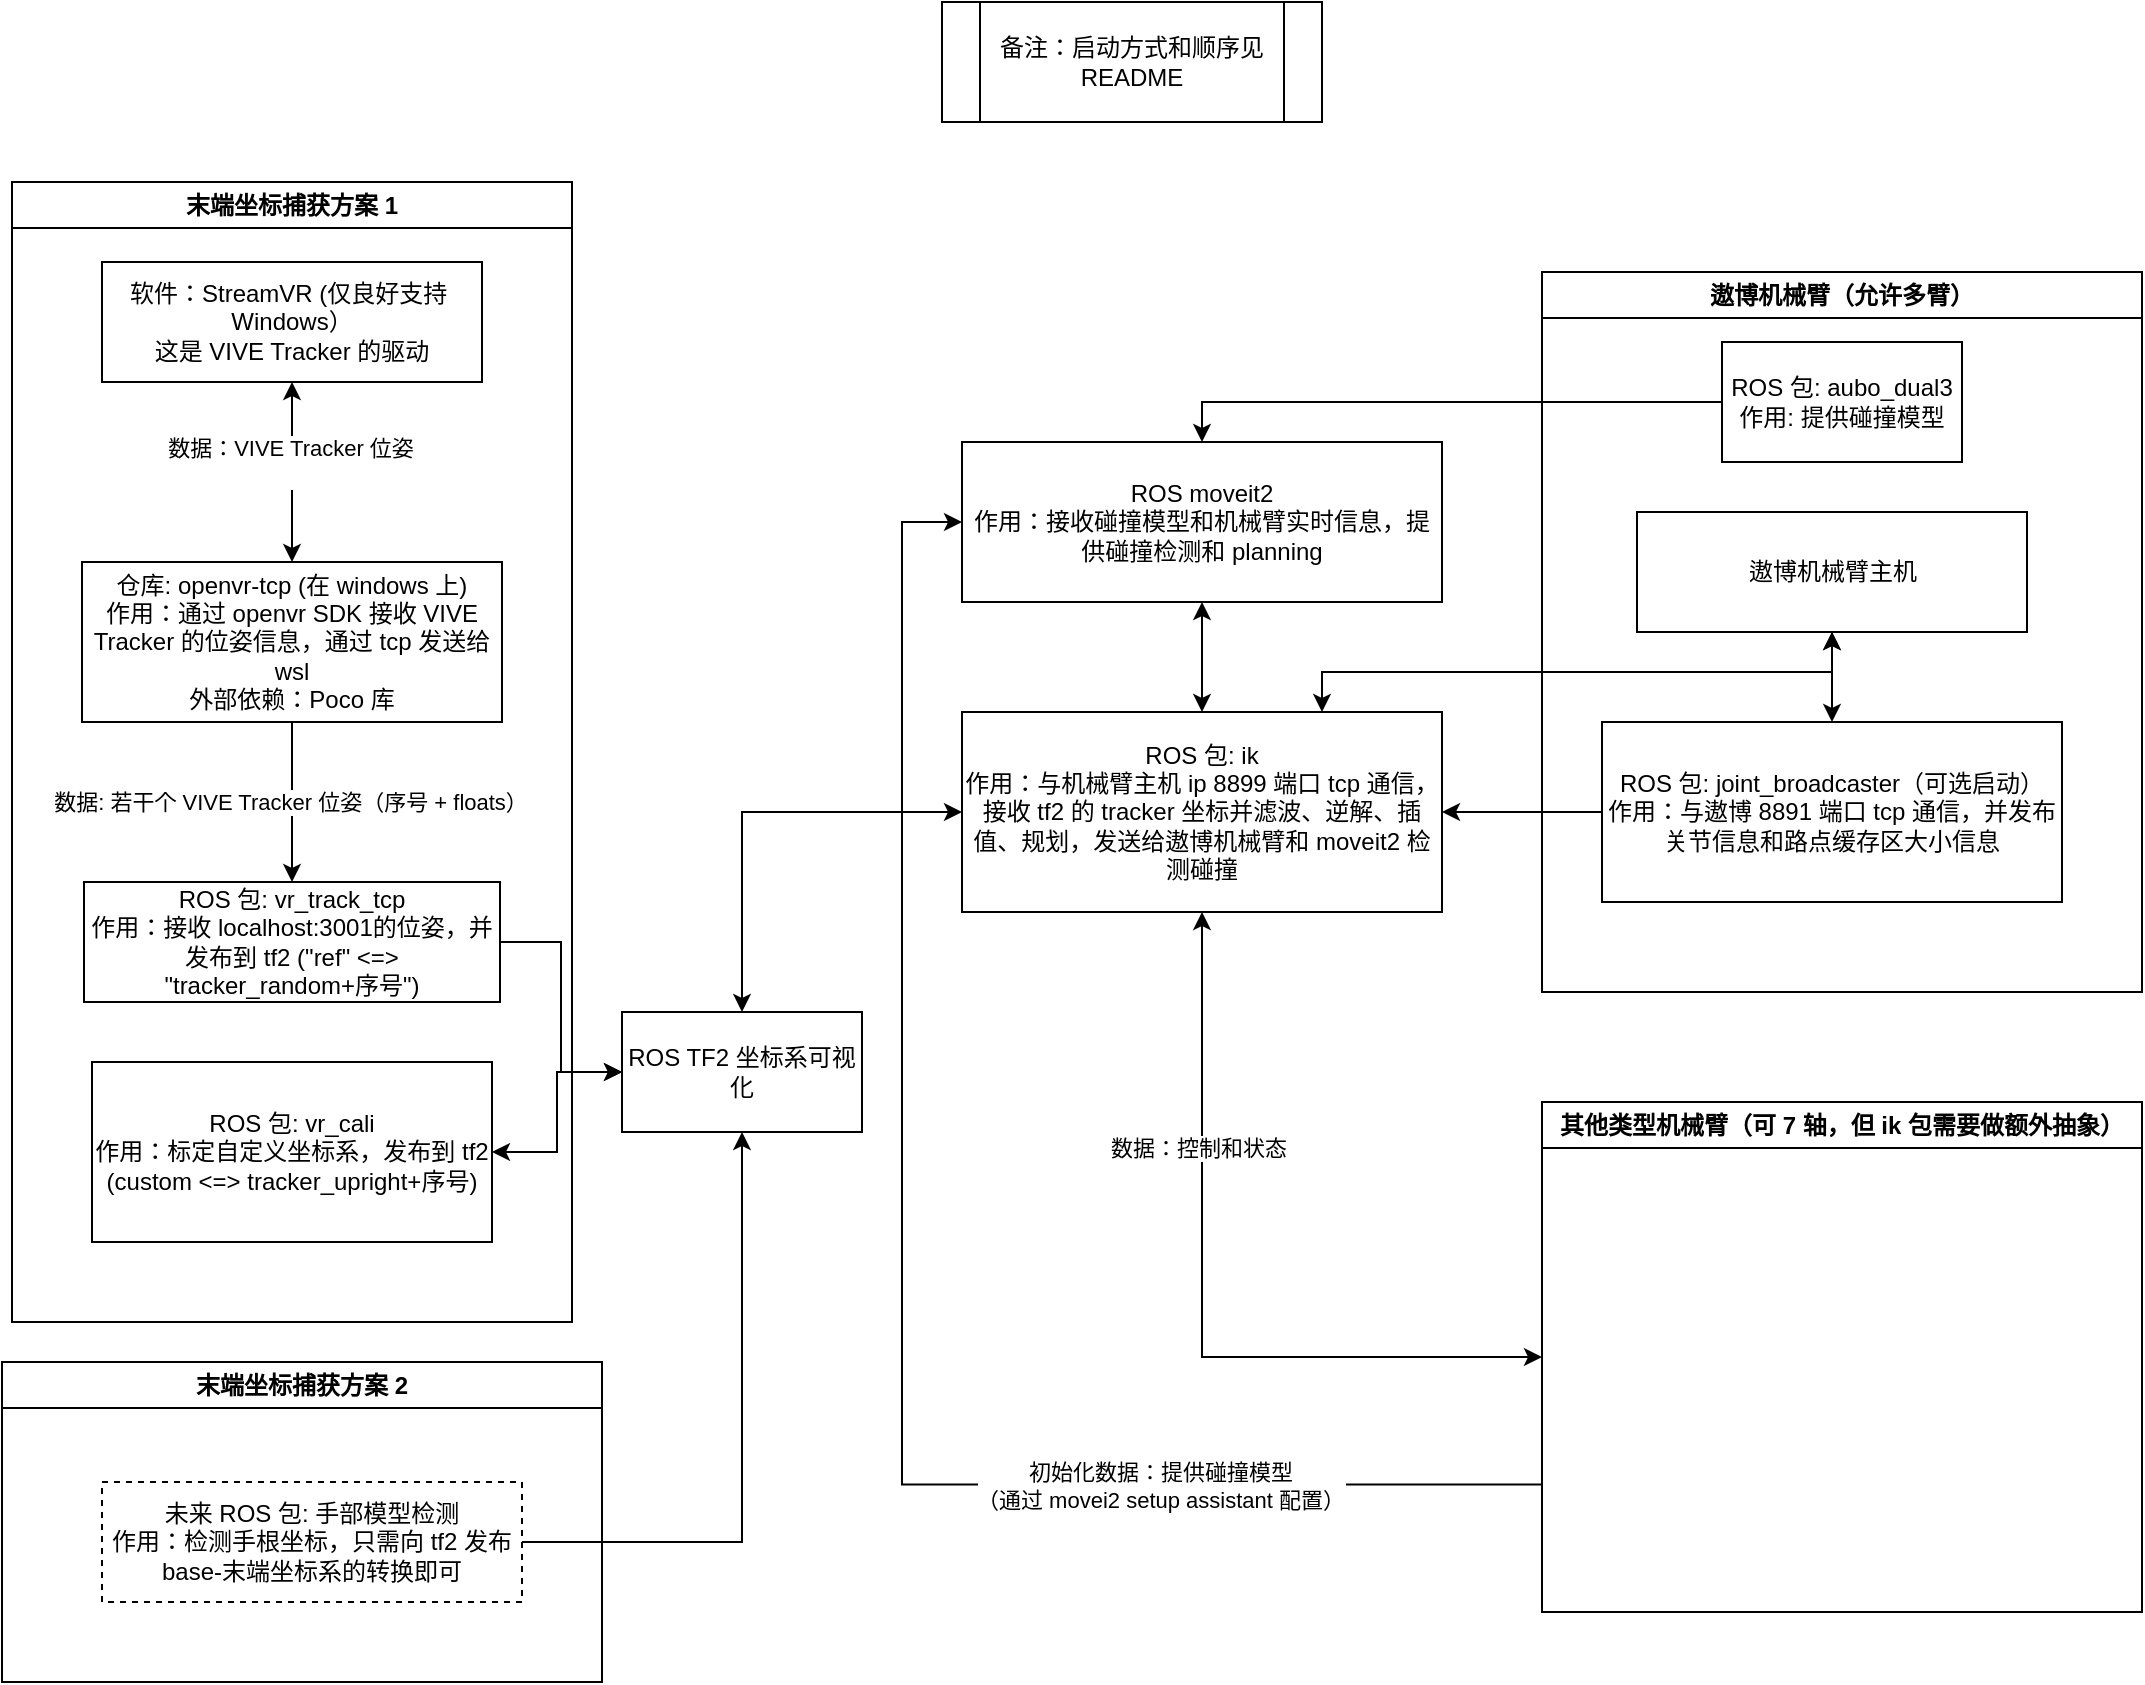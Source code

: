 <mxfile version="24.7.7">
  <diagram name="第 1 页" id="AnMRVbrkqxffbET3McZs">
    <mxGraphModel dx="1493" dy="956" grid="1" gridSize="10" guides="1" tooltips="1" connect="1" arrows="1" fold="1" page="1" pageScale="1" pageWidth="827" pageHeight="1169" math="0" shadow="0">
      <root>
        <mxCell id="0" />
        <mxCell id="1" parent="0" />
        <mxCell id="jegcrzORA-ZSloYt-0iM-11" style="edgeStyle=orthogonalEdgeStyle;rounded=0;orthogonalLoop=1;jettySize=auto;html=1;" edge="1" parent="1" source="jegcrzORA-ZSloYt-0iM-1" target="jegcrzORA-ZSloYt-0iM-9">
          <mxGeometry relative="1" as="geometry" />
        </mxCell>
        <mxCell id="jegcrzORA-ZSloYt-0iM-12" value="数据: 若干个 VIVE Tracker 位姿（序号 + floats）" style="edgeLabel;html=1;align=center;verticalAlign=middle;resizable=0;points=[];" vertex="1" connectable="0" parent="jegcrzORA-ZSloYt-0iM-11">
          <mxGeometry x="-0.013" y="-1" relative="1" as="geometry">
            <mxPoint as="offset" />
          </mxGeometry>
        </mxCell>
        <mxCell id="jegcrzORA-ZSloYt-0iM-1" value="仓库: openvr-tcp (在 windows 上)&lt;br&gt;作用：通过 openvr SDK 接收 VIVE Tracker 的位姿信息，通过 tcp 发送给 wsl&lt;div&gt;外部依赖：Poco 库&lt;/div&gt;" style="rounded=0;whiteSpace=wrap;html=1;" vertex="1" parent="1">
          <mxGeometry x="160" y="310" width="210" height="80" as="geometry" />
        </mxCell>
        <mxCell id="jegcrzORA-ZSloYt-0iM-3" style="edgeStyle=orthogonalEdgeStyle;rounded=0;orthogonalLoop=1;jettySize=auto;html=1;entryX=0.5;entryY=0;entryDx=0;entryDy=0;startArrow=classic;startFill=1;" edge="1" parent="1" source="jegcrzORA-ZSloYt-0iM-2" target="jegcrzORA-ZSloYt-0iM-1">
          <mxGeometry relative="1" as="geometry" />
        </mxCell>
        <mxCell id="jegcrzORA-ZSloYt-0iM-5" value="数据：VIVE Tracker 位姿&lt;div&gt;&lt;br&gt;&lt;/div&gt;" style="edgeLabel;html=1;align=center;verticalAlign=middle;resizable=0;points=[];" vertex="1" connectable="0" parent="jegcrzORA-ZSloYt-0iM-3">
          <mxGeometry x="-0.116" y="-1" relative="1" as="geometry">
            <mxPoint as="offset" />
          </mxGeometry>
        </mxCell>
        <mxCell id="jegcrzORA-ZSloYt-0iM-2" value="软件：StreamVR (仅良好支持&amp;nbsp; Windows）&lt;div&gt;这是 VIVE Tracker 的驱动&lt;/div&gt;" style="rounded=0;whiteSpace=wrap;html=1;" vertex="1" parent="1">
          <mxGeometry x="170" y="160" width="190" height="60" as="geometry" />
        </mxCell>
        <mxCell id="jegcrzORA-ZSloYt-0iM-8" value="备注：启动方式和顺序见 README" style="shape=process;whiteSpace=wrap;html=1;backgroundOutline=1;" vertex="1" parent="1">
          <mxGeometry x="590" y="30" width="190" height="60" as="geometry" />
        </mxCell>
        <mxCell id="jegcrzORA-ZSloYt-0iM-14" style="edgeStyle=orthogonalEdgeStyle;rounded=0;orthogonalLoop=1;jettySize=auto;html=1;entryX=0;entryY=0.5;entryDx=0;entryDy=0;" edge="1" parent="1" source="jegcrzORA-ZSloYt-0iM-9" target="jegcrzORA-ZSloYt-0iM-13">
          <mxGeometry relative="1" as="geometry" />
        </mxCell>
        <mxCell id="jegcrzORA-ZSloYt-0iM-9" value="ROS 包: vr_track_tcp&lt;div&gt;作用：接收 l&lt;span style=&quot;background-color: initial;&quot;&gt;ocalhost:3001的位姿，并&lt;/span&gt;&lt;/div&gt;&lt;div&gt;发布到 tf2 (&quot;ref&quot; &amp;lt;=&amp;gt; &quot;tracker_random+序号&quot;)&lt;/div&gt;" style="rounded=0;whiteSpace=wrap;html=1;" vertex="1" parent="1">
          <mxGeometry x="161" y="470" width="208" height="60" as="geometry" />
        </mxCell>
        <mxCell id="jegcrzORA-ZSloYt-0iM-34" style="edgeStyle=orthogonalEdgeStyle;rounded=0;orthogonalLoop=1;jettySize=auto;html=1;exitX=0.5;exitY=0;exitDx=0;exitDy=0;entryX=0;entryY=0.5;entryDx=0;entryDy=0;startArrow=classic;startFill=1;" edge="1" parent="1" source="jegcrzORA-ZSloYt-0iM-13" target="jegcrzORA-ZSloYt-0iM-17">
          <mxGeometry relative="1" as="geometry" />
        </mxCell>
        <mxCell id="jegcrzORA-ZSloYt-0iM-13" value="ROS TF2 坐标系可视化" style="rounded=0;whiteSpace=wrap;html=1;" vertex="1" parent="1">
          <mxGeometry x="430" y="535" width="120" height="60" as="geometry" />
        </mxCell>
        <mxCell id="jegcrzORA-ZSloYt-0iM-35" style="edgeStyle=orthogonalEdgeStyle;rounded=0;orthogonalLoop=1;jettySize=auto;html=1;entryX=0;entryY=0.5;entryDx=0;entryDy=0;startArrow=classic;startFill=1;" edge="1" parent="1" source="jegcrzORA-ZSloYt-0iM-15" target="jegcrzORA-ZSloYt-0iM-13">
          <mxGeometry relative="1" as="geometry" />
        </mxCell>
        <mxCell id="jegcrzORA-ZSloYt-0iM-15" value="ROS 包: vr_cali&lt;div&gt;作用：标定自定义坐标系，发布到 tf2 (custom &amp;lt;=&amp;gt; tracker_upright+序号)&lt;/div&gt;" style="rounded=0;whiteSpace=wrap;html=1;" vertex="1" parent="1">
          <mxGeometry x="165" y="560" width="200" height="90" as="geometry" />
        </mxCell>
        <mxCell id="jegcrzORA-ZSloYt-0iM-30" style="edgeStyle=orthogonalEdgeStyle;rounded=0;orthogonalLoop=1;jettySize=auto;html=1;exitX=0.75;exitY=0;exitDx=0;exitDy=0;entryX=0.5;entryY=1;entryDx=0;entryDy=0;startArrow=classic;startFill=1;" edge="1" parent="1" source="jegcrzORA-ZSloYt-0iM-17" target="jegcrzORA-ZSloYt-0iM-31">
          <mxGeometry relative="1" as="geometry">
            <mxPoint x="790.0" y="365" as="targetPoint" />
          </mxGeometry>
        </mxCell>
        <mxCell id="jegcrzORA-ZSloYt-0iM-17" value="ROS 包: ik&lt;div&gt;作用：与机械臂主机 ip 8899 端口 tcp 通信，接收 tf2 的 tracker 坐标并滤波、逆解、插值、规划，发送给遨博机械臂和 moveit2 检测碰撞&lt;/div&gt;" style="rounded=0;whiteSpace=wrap;html=1;" vertex="1" parent="1">
          <mxGeometry x="600" y="385" width="240" height="100" as="geometry" />
        </mxCell>
        <mxCell id="jegcrzORA-ZSloYt-0iM-23" style="edgeStyle=orthogonalEdgeStyle;rounded=0;orthogonalLoop=1;jettySize=auto;html=1;entryX=0.5;entryY=0;entryDx=0;entryDy=0;" edge="1" parent="1" source="jegcrzORA-ZSloYt-0iM-21" target="jegcrzORA-ZSloYt-0iM-22">
          <mxGeometry relative="1" as="geometry" />
        </mxCell>
        <mxCell id="jegcrzORA-ZSloYt-0iM-51" style="edgeStyle=orthogonalEdgeStyle;rounded=0;orthogonalLoop=1;jettySize=auto;html=1;entryX=0.5;entryY=0;entryDx=0;entryDy=0;startArrow=classic;startFill=1;" edge="1" parent="1" source="jegcrzORA-ZSloYt-0iM-22" target="jegcrzORA-ZSloYt-0iM-17">
          <mxGeometry relative="1" as="geometry" />
        </mxCell>
        <mxCell id="jegcrzORA-ZSloYt-0iM-54" style="edgeStyle=orthogonalEdgeStyle;rounded=0;orthogonalLoop=1;jettySize=auto;html=1;entryX=0;entryY=0.75;entryDx=0;entryDy=0;exitX=0;exitY=0.5;exitDx=0;exitDy=0;startArrow=classic;startFill=1;endArrow=none;endFill=0;" edge="1" parent="1" source="jegcrzORA-ZSloYt-0iM-22" target="jegcrzORA-ZSloYt-0iM-48">
          <mxGeometry relative="1" as="geometry">
            <Array as="points">
              <mxPoint x="570" y="290" />
              <mxPoint x="570" y="771" />
            </Array>
          </mxGeometry>
        </mxCell>
        <mxCell id="jegcrzORA-ZSloYt-0iM-55" value="初始化数据：提供碰撞模型&lt;div&gt;（通过 movei2 setup assistant 配置）&lt;/div&gt;" style="edgeLabel;html=1;align=center;verticalAlign=middle;resizable=0;points=[];" vertex="1" connectable="0" parent="jegcrzORA-ZSloYt-0iM-54">
          <mxGeometry x="0.54" relative="1" as="geometry">
            <mxPoint as="offset" />
          </mxGeometry>
        </mxCell>
        <mxCell id="jegcrzORA-ZSloYt-0iM-22" value="ROS moveit2&lt;div&gt;作用：接收碰撞模型和机械臂实时信息，提供碰撞检测和 planning&lt;/div&gt;" style="rounded=0;whiteSpace=wrap;html=1;" vertex="1" parent="1">
          <mxGeometry x="600" y="250" width="240" height="80" as="geometry" />
        </mxCell>
        <mxCell id="jegcrzORA-ZSloYt-0iM-40" style="edgeStyle=orthogonalEdgeStyle;rounded=0;orthogonalLoop=1;jettySize=auto;html=1;" edge="1" parent="1" source="jegcrzORA-ZSloYt-0iM-36" target="jegcrzORA-ZSloYt-0iM-13">
          <mxGeometry relative="1" as="geometry" />
        </mxCell>
        <mxCell id="jegcrzORA-ZSloYt-0iM-36" value="未来 ROS 包: 手部模型检测&lt;div&gt;作用：检测手根&lt;span style=&quot;background-color: initial;&quot;&gt;坐标，只需向 tf2 发布 base-末端坐标系的转换即可&lt;/span&gt;&lt;/div&gt;" style="rounded=0;whiteSpace=wrap;html=1;dashed=1;" vertex="1" parent="1">
          <mxGeometry x="170" y="770" width="210" height="60" as="geometry" />
        </mxCell>
        <mxCell id="jegcrzORA-ZSloYt-0iM-38" value="末端坐标捕获方案 1" style="swimlane;whiteSpace=wrap;html=1;" vertex="1" parent="1">
          <mxGeometry x="125" y="120" width="280" height="570" as="geometry" />
        </mxCell>
        <mxCell id="jegcrzORA-ZSloYt-0iM-39" value="末端坐标捕获方案 2" style="swimlane;whiteSpace=wrap;html=1;" vertex="1" parent="1">
          <mxGeometry x="120" y="710" width="300" height="160" as="geometry" />
        </mxCell>
        <mxCell id="jegcrzORA-ZSloYt-0iM-43" style="edgeStyle=orthogonalEdgeStyle;rounded=0;orthogonalLoop=1;jettySize=auto;html=1;entryX=0.5;entryY=1;entryDx=0;entryDy=0;startArrow=classic;startFill=1;" edge="1" parent="1" source="jegcrzORA-ZSloYt-0iM-41" target="jegcrzORA-ZSloYt-0iM-31">
          <mxGeometry relative="1" as="geometry" />
        </mxCell>
        <mxCell id="jegcrzORA-ZSloYt-0iM-46" style="edgeStyle=orthogonalEdgeStyle;rounded=0;orthogonalLoop=1;jettySize=auto;html=1;entryX=1;entryY=0.5;entryDx=0;entryDy=0;" edge="1" parent="1" source="jegcrzORA-ZSloYt-0iM-41" target="jegcrzORA-ZSloYt-0iM-17">
          <mxGeometry relative="1" as="geometry" />
        </mxCell>
        <mxCell id="jegcrzORA-ZSloYt-0iM-41" value="ROS 包: joint_broadcaster（可选启动）&lt;div&gt;作用：与遨博 8891 端口 tcp 通信，并发布关节信息和路点缓存区大小信息&lt;/div&gt;" style="rounded=0;whiteSpace=wrap;html=1;" vertex="1" parent="1">
          <mxGeometry x="920" y="390" width="230" height="90" as="geometry" />
        </mxCell>
        <mxCell id="jegcrzORA-ZSloYt-0iM-47" value="遨博机械臂（允许多臂）" style="swimlane;whiteSpace=wrap;html=1;" vertex="1" parent="1">
          <mxGeometry x="890" y="165" width="300" height="360" as="geometry" />
        </mxCell>
        <mxCell id="jegcrzORA-ZSloYt-0iM-31" value="遨博机械臂主机" style="rounded=0;whiteSpace=wrap;html=1;" vertex="1" parent="jegcrzORA-ZSloYt-0iM-47">
          <mxGeometry x="47.5" y="120" width="195" height="60" as="geometry" />
        </mxCell>
        <mxCell id="jegcrzORA-ZSloYt-0iM-21" value="ROS 包: aubo_dual3&lt;div&gt;作用: 提供碰撞模型&lt;/div&gt;" style="rounded=0;whiteSpace=wrap;html=1;" vertex="1" parent="jegcrzORA-ZSloYt-0iM-47">
          <mxGeometry x="90" y="35" width="120" height="60" as="geometry" />
        </mxCell>
        <mxCell id="jegcrzORA-ZSloYt-0iM-49" style="edgeStyle=orthogonalEdgeStyle;rounded=0;orthogonalLoop=1;jettySize=auto;html=1;entryX=0.5;entryY=1;entryDx=0;entryDy=0;startArrow=classic;startFill=1;" edge="1" parent="1" source="jegcrzORA-ZSloYt-0iM-48" target="jegcrzORA-ZSloYt-0iM-17">
          <mxGeometry relative="1" as="geometry" />
        </mxCell>
        <mxCell id="jegcrzORA-ZSloYt-0iM-50" value="数据：控制和状态" style="edgeLabel;html=1;align=center;verticalAlign=middle;resizable=0;points=[];" vertex="1" connectable="0" parent="jegcrzORA-ZSloYt-0iM-49">
          <mxGeometry x="0.4" y="2" relative="1" as="geometry">
            <mxPoint as="offset" />
          </mxGeometry>
        </mxCell>
        <mxCell id="jegcrzORA-ZSloYt-0iM-48" value="其他类型机械臂（可 7 轴，但 ik 包需要做额外抽象）" style="swimlane;whiteSpace=wrap;html=1;" vertex="1" parent="1">
          <mxGeometry x="890" y="580" width="300" height="255" as="geometry" />
        </mxCell>
      </root>
    </mxGraphModel>
  </diagram>
</mxfile>
